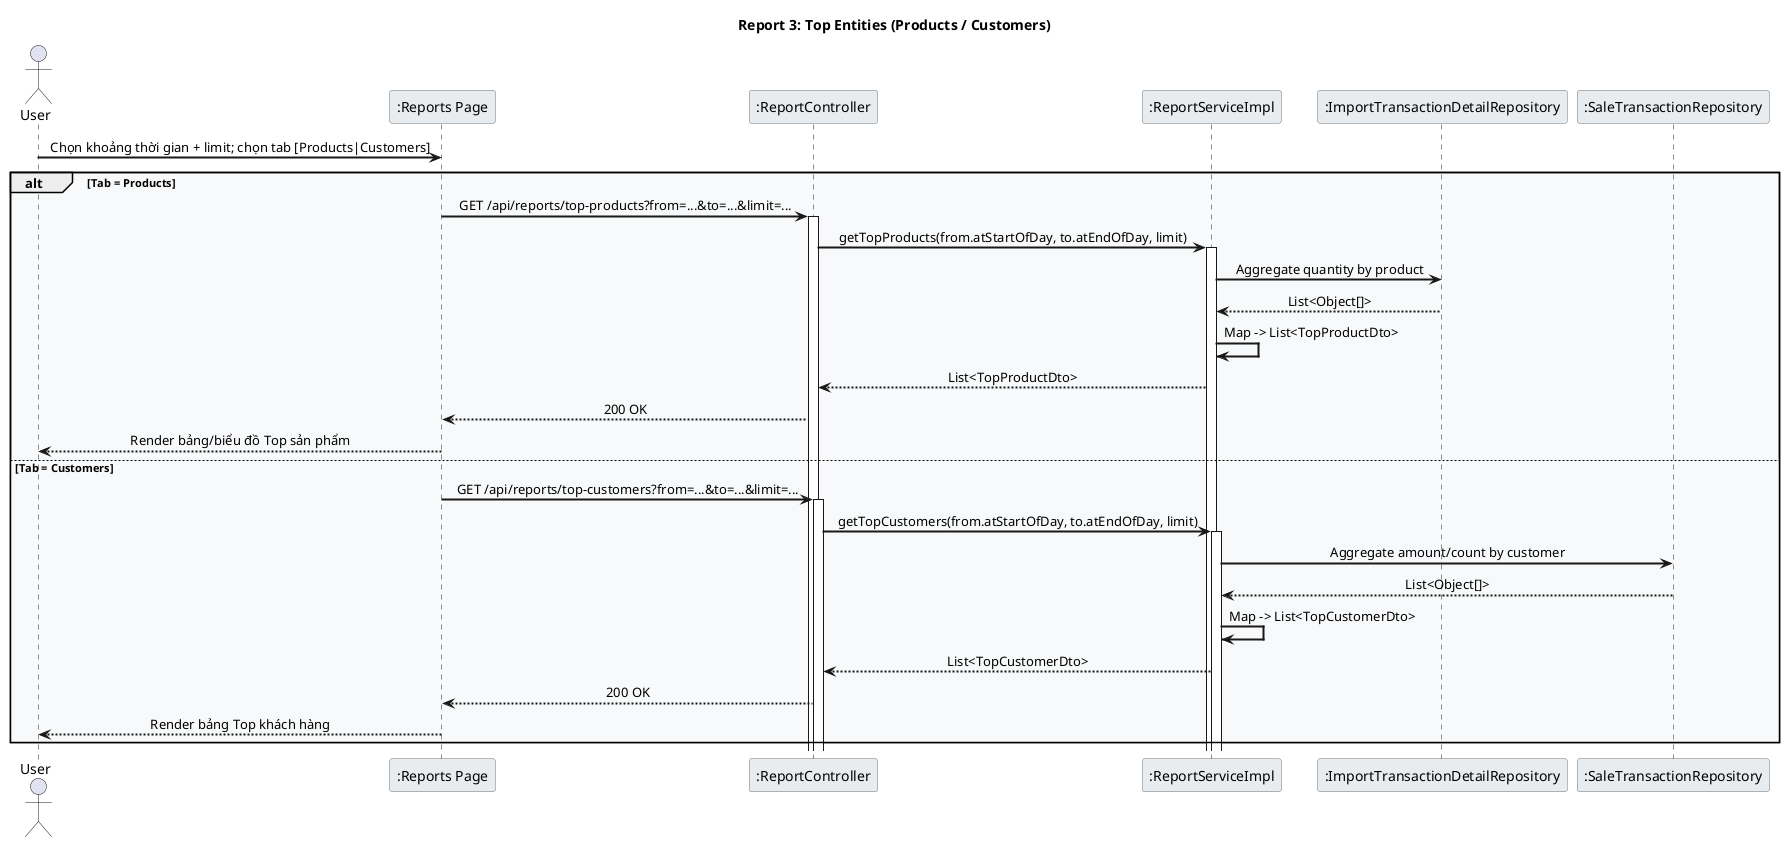 @startuml Report_3_TopEntities_Sequence

skinparam backgroundColor white
skinparam sequenceArrowThickness 2
skinparam sequenceMessageAlign center
skinparam sequenceGroupBodyBackgroundColor #F8F9FA
skinparam sequenceParticipantBorderColor #6C757D
skinparam sequenceParticipantBackgroundColor #E9ECEF
skinparam sequenceLifeLineStroke dash

title Report 3: Top Entities (Products / Customers)

actor User
participant ":Reports Page" as UI
participant ":ReportController" as RC
participant ":ReportServiceImpl" as RS
participant ":ImportTransactionDetailRepository" as DetailRepo
participant ":SaleTransactionRepository" as SaleRepo

User -> UI: Chọn khoảng thời gian + limit; chọn tab [Products|Customers]
alt Tab = Products
  UI -> RC: GET /api/reports/top-products?from=...&to=...&limit=...
  activate RC
  RC -> RS: getTopProducts(from.atStartOfDay, to.atEndOfDay, limit)
  activate RS
  RS -> DetailRepo: Aggregate quantity by product
  DetailRepo --> RS: List<Object[]>
  RS -> RS: Map -> List<TopProductDto>
  RS --> RC: List<TopProductDto>
  RC --> UI: 200 OK
  UI --> User: Render bảng/biểu đồ Top sản phẩm
else Tab = Customers
  UI -> RC: GET /api/reports/top-customers?from=...&to=...&limit=...
  activate RC
  RC -> RS: getTopCustomers(from.atStartOfDay, to.atEndOfDay, limit)
  activate RS
  RS -> SaleRepo: Aggregate amount/count by customer
  SaleRepo --> RS: List<Object[]>
  RS -> RS: Map -> List<TopCustomerDto>
  RS --> RC: List<TopCustomerDto>
  RC --> UI: 200 OK
  UI --> User: Render bảng Top khách hàng
end

@enduml
